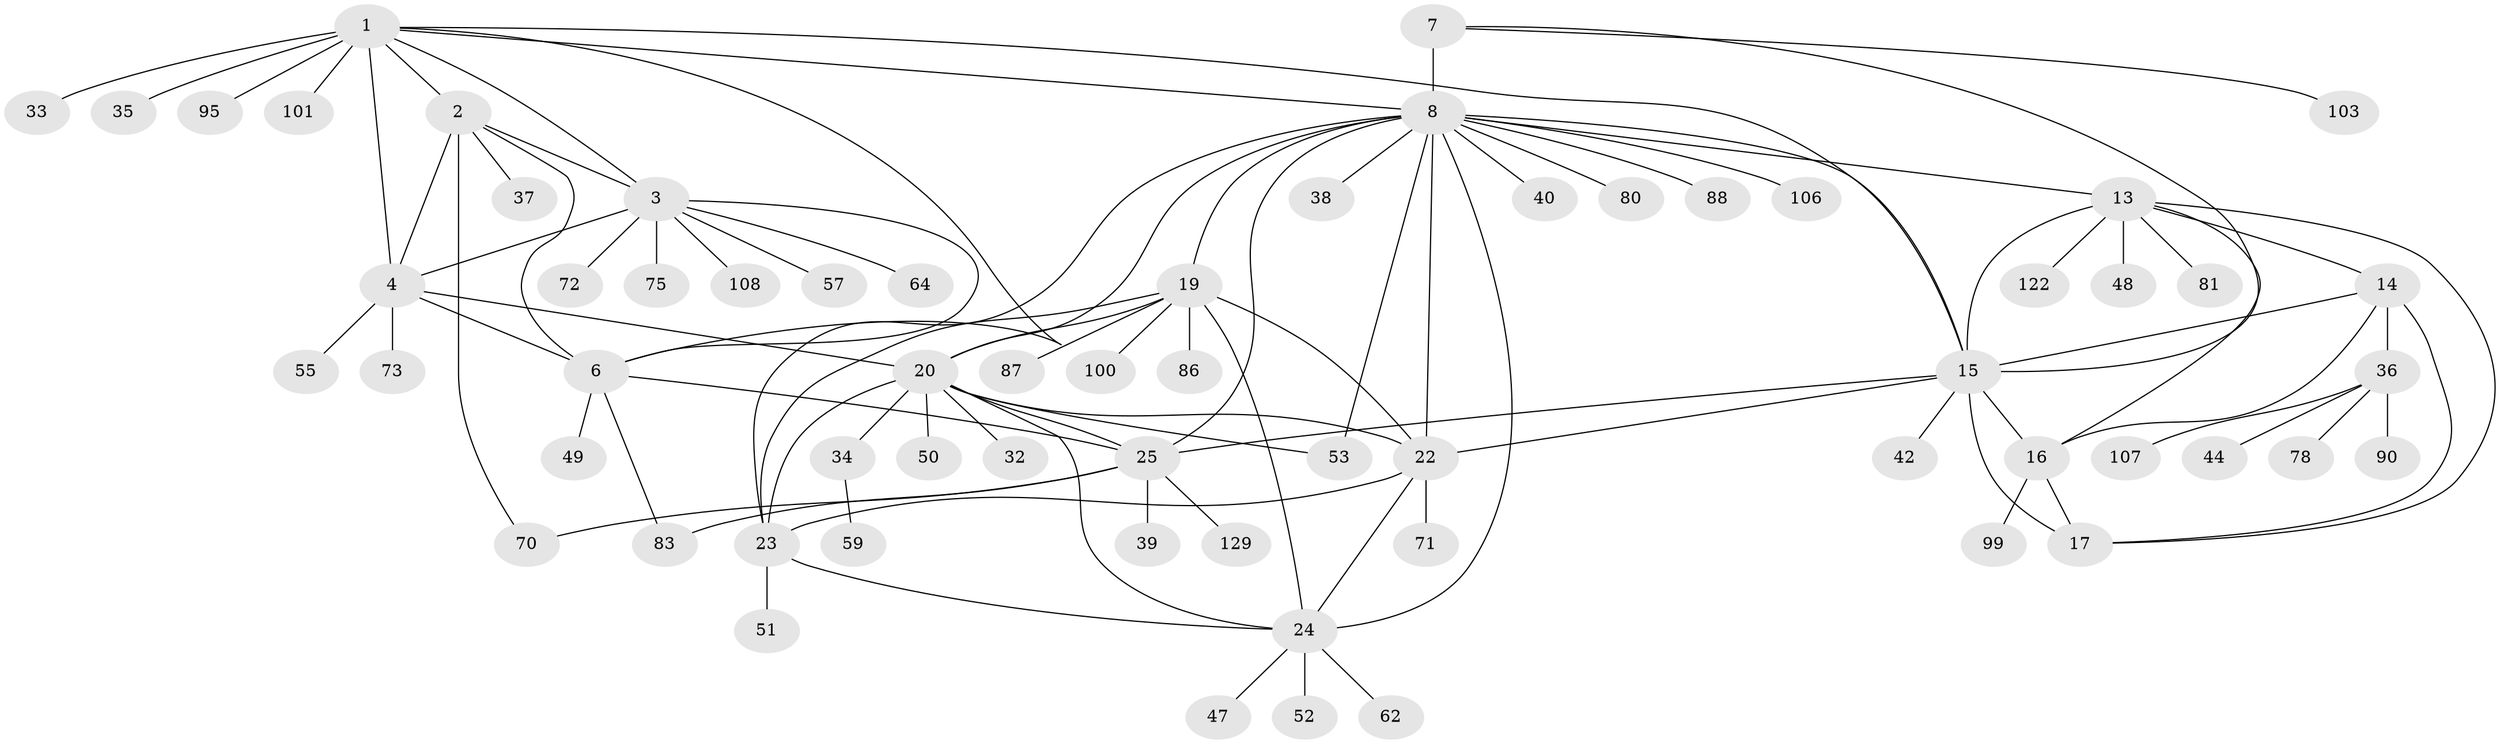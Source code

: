 // original degree distribution, {11: 0.015503875968992248, 8: 0.06201550387596899, 10: 0.015503875968992248, 9: 0.03875968992248062, 7: 0.03875968992248062, 6: 0.031007751937984496, 12: 0.007751937984496124, 13: 0.007751937984496124, 5: 0.015503875968992248, 17: 0.007751937984496124, 1: 0.5891472868217055, 4: 0.015503875968992248, 3: 0.031007751937984496, 2: 0.12403100775193798}
// Generated by graph-tools (version 1.1) at 2025/15/03/09/25 04:15:50]
// undirected, 64 vertices, 96 edges
graph export_dot {
graph [start="1"]
  node [color=gray90,style=filled];
  1;
  2 [super="+85"];
  3;
  4 [super="+5+43"];
  6;
  7;
  8 [super="+9+12+54+10"];
  13;
  14;
  15 [super="+69+18+46+114"];
  16;
  17;
  19;
  20 [super="+30+82+118+102+113+31"];
  22;
  23 [super="+45+63"];
  24;
  25 [super="+26"];
  32;
  33;
  34 [super="+111+93+56"];
  35;
  36;
  37;
  38;
  39;
  40;
  42;
  44;
  47;
  48;
  49;
  50;
  51;
  52;
  53 [super="+121"];
  55;
  57;
  59 [super="+105"];
  62;
  64;
  70;
  71;
  72;
  73;
  75;
  78;
  80;
  81;
  83 [super="+126"];
  86;
  87;
  88 [super="+104"];
  90;
  95;
  99;
  100;
  101;
  103;
  106;
  107;
  108;
  122;
  129;
  1 -- 2;
  1 -- 3;
  1 -- 4 [weight=2];
  1 -- 6;
  1 -- 15;
  1 -- 33;
  1 -- 35;
  1 -- 95;
  1 -- 101;
  1 -- 8;
  2 -- 3;
  2 -- 4 [weight=2];
  2 -- 6;
  2 -- 37;
  2 -- 70;
  3 -- 4 [weight=2];
  3 -- 6;
  3 -- 57;
  3 -- 64;
  3 -- 72;
  3 -- 75;
  3 -- 108;
  4 -- 6 [weight=2];
  4 -- 20 [weight=2];
  4 -- 55;
  4 -- 73;
  6 -- 49;
  6 -- 83;
  6 -- 25;
  7 -- 8 [weight=5];
  7 -- 103;
  7 -- 15;
  8 -- 38;
  8 -- 40;
  8 -- 13;
  8 -- 80;
  8 -- 53;
  8 -- 88;
  8 -- 25 [weight=2];
  8 -- 106;
  8 -- 15;
  8 -- 19;
  8 -- 20 [weight=2];
  8 -- 22;
  8 -- 23;
  8 -- 24;
  13 -- 14;
  13 -- 15 [weight=2];
  13 -- 16;
  13 -- 17;
  13 -- 48;
  13 -- 81;
  13 -- 122;
  14 -- 15 [weight=2];
  14 -- 16;
  14 -- 17;
  14 -- 36;
  15 -- 16 [weight=2];
  15 -- 17 [weight=2];
  15 -- 22;
  15 -- 42;
  15 -- 25;
  16 -- 17;
  16 -- 99;
  19 -- 20;
  19 -- 22;
  19 -- 23;
  19 -- 24;
  19 -- 86;
  19 -- 87;
  19 -- 100;
  20 -- 22;
  20 -- 23;
  20 -- 24;
  20 -- 50;
  20 -- 53 [weight=2];
  20 -- 34 [weight=2];
  20 -- 32;
  20 -- 25 [weight=5];
  22 -- 23;
  22 -- 24;
  22 -- 71;
  23 -- 24;
  23 -- 51;
  24 -- 47;
  24 -- 52;
  24 -- 62;
  25 -- 129;
  25 -- 83;
  25 -- 39;
  25 -- 70;
  34 -- 59;
  36 -- 44;
  36 -- 78;
  36 -- 90;
  36 -- 107;
}
